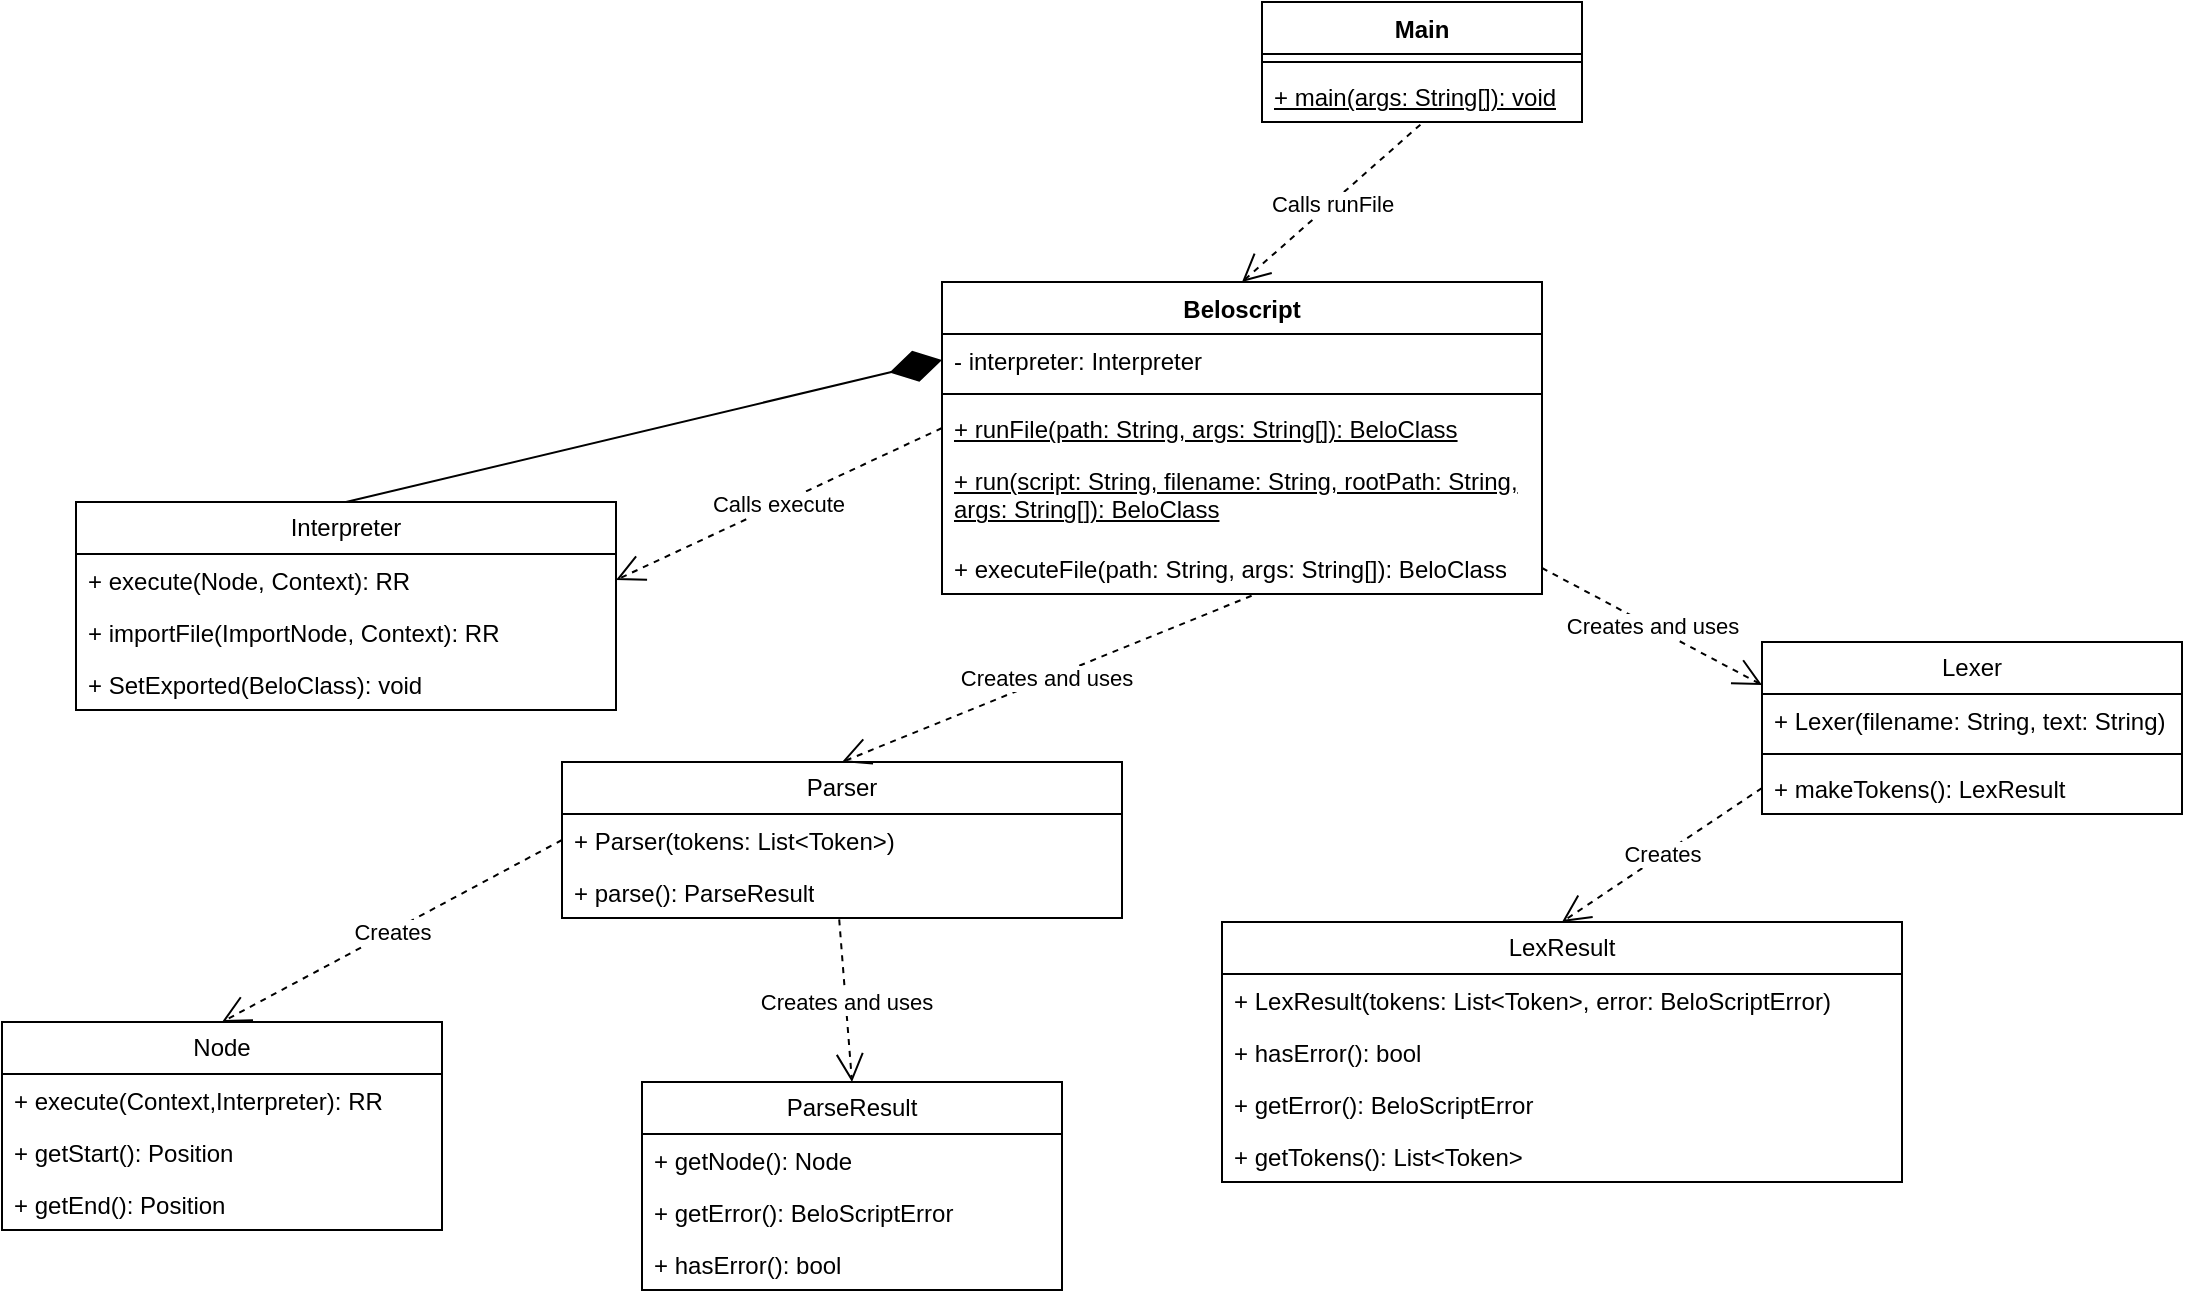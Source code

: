 <mxfile version="24.7.8">
  <diagram name="Page-1" id="lui7dFUHu4wAo5UPUXPy">
    <mxGraphModel dx="1867" dy="672" grid="1" gridSize="10" guides="1" tooltips="1" connect="1" arrows="1" fold="1" page="1" pageScale="1" pageWidth="827" pageHeight="1169" math="0" shadow="0">
      <root>
        <mxCell id="0" />
        <mxCell id="1" parent="0" />
        <mxCell id="W5OWJop9dzO6RKocAcoY-1" value="Main" style="swimlane;fontStyle=1;align=center;verticalAlign=top;childLayout=stackLayout;horizontal=1;startSize=26;horizontalStack=0;resizeParent=1;resizeParentMax=0;resizeLast=0;collapsible=1;marginBottom=0;whiteSpace=wrap;html=1;" parent="1" vertex="1">
          <mxGeometry x="180" y="140" width="160" height="60" as="geometry" />
        </mxCell>
        <mxCell id="W5OWJop9dzO6RKocAcoY-3" value="" style="line;strokeWidth=1;fillColor=none;align=left;verticalAlign=middle;spacingTop=-1;spacingLeft=3;spacingRight=3;rotatable=0;labelPosition=right;points=[];portConstraint=eastwest;strokeColor=inherit;" parent="W5OWJop9dzO6RKocAcoY-1" vertex="1">
          <mxGeometry y="26" width="160" height="8" as="geometry" />
        </mxCell>
        <mxCell id="W5OWJop9dzO6RKocAcoY-4" value="+ main(args: String[]): void" style="text;strokeColor=none;fillColor=none;align=left;verticalAlign=top;spacingLeft=4;spacingRight=4;overflow=hidden;rotatable=0;points=[[0,0.5],[1,0.5]];portConstraint=eastwest;whiteSpace=wrap;html=1;fontStyle=4" parent="W5OWJop9dzO6RKocAcoY-1" vertex="1">
          <mxGeometry y="34" width="160" height="26" as="geometry" />
        </mxCell>
        <mxCell id="W5OWJop9dzO6RKocAcoY-5" value="Beloscript" style="swimlane;fontStyle=1;align=center;verticalAlign=top;childLayout=stackLayout;horizontal=1;startSize=26;horizontalStack=0;resizeParent=1;resizeParentMax=0;resizeLast=0;collapsible=1;marginBottom=0;whiteSpace=wrap;html=1;" parent="1" vertex="1">
          <mxGeometry x="20" y="280" width="300" height="156" as="geometry" />
        </mxCell>
        <mxCell id="W5OWJop9dzO6RKocAcoY-9" value="- interpreter: Interpreter" style="text;strokeColor=none;fillColor=none;align=left;verticalAlign=top;spacingLeft=4;spacingRight=4;overflow=hidden;rotatable=0;points=[[0,0.5],[1,0.5]];portConstraint=eastwest;whiteSpace=wrap;html=1;" parent="W5OWJop9dzO6RKocAcoY-5" vertex="1">
          <mxGeometry y="26" width="300" height="26" as="geometry" />
        </mxCell>
        <mxCell id="W5OWJop9dzO6RKocAcoY-7" value="" style="line;strokeWidth=1;fillColor=none;align=left;verticalAlign=middle;spacingTop=-1;spacingLeft=3;spacingRight=3;rotatable=0;labelPosition=right;points=[];portConstraint=eastwest;strokeColor=inherit;" parent="W5OWJop9dzO6RKocAcoY-5" vertex="1">
          <mxGeometry y="52" width="300" height="8" as="geometry" />
        </mxCell>
        <mxCell id="W5OWJop9dzO6RKocAcoY-8" value="+ runFile(path: String, args: String[]): BeloClass" style="text;strokeColor=none;fillColor=none;align=left;verticalAlign=top;spacingLeft=4;spacingRight=4;overflow=hidden;rotatable=0;points=[[0,0.5],[1,0.5]];portConstraint=eastwest;whiteSpace=wrap;html=1;fontStyle=4" parent="W5OWJop9dzO6RKocAcoY-5" vertex="1">
          <mxGeometry y="60" width="300" height="26" as="geometry" />
        </mxCell>
        <mxCell id="30zDJJyHkMITQqcsQYiy-6" value="+ run(script: String, filename: String, rootPath: String, args: String[]): BeloClass" style="text;strokeColor=none;fillColor=none;align=left;verticalAlign=top;spacingLeft=4;spacingRight=4;overflow=hidden;rotatable=0;points=[[0,0.5],[1,0.5]];portConstraint=eastwest;whiteSpace=wrap;html=1;fontStyle=4" vertex="1" parent="W5OWJop9dzO6RKocAcoY-5">
          <mxGeometry y="86" width="300" height="44" as="geometry" />
        </mxCell>
        <mxCell id="30zDJJyHkMITQqcsQYiy-7" value="+ executeFile(path: String, args: String[]): BeloClass" style="text;strokeColor=none;fillColor=none;align=left;verticalAlign=top;spacingLeft=4;spacingRight=4;overflow=hidden;rotatable=0;points=[[0,0.5],[1,0.5]];portConstraint=eastwest;whiteSpace=wrap;html=1;" vertex="1" parent="W5OWJop9dzO6RKocAcoY-5">
          <mxGeometry y="130" width="300" height="26" as="geometry" />
        </mxCell>
        <mxCell id="30zDJJyHkMITQqcsQYiy-1" value="Interpreter" style="swimlane;fontStyle=0;childLayout=stackLayout;horizontal=1;startSize=26;fillColor=none;horizontalStack=0;resizeParent=1;resizeParentMax=0;resizeLast=0;collapsible=1;marginBottom=0;whiteSpace=wrap;html=1;" vertex="1" parent="1">
          <mxGeometry x="-413" y="390" width="270" height="104" as="geometry" />
        </mxCell>
        <mxCell id="30zDJJyHkMITQqcsQYiy-2" value="+ execute(Node, Context): RR" style="text;strokeColor=none;fillColor=none;align=left;verticalAlign=top;spacingLeft=4;spacingRight=4;overflow=hidden;rotatable=0;points=[[0,0.5],[1,0.5]];portConstraint=eastwest;whiteSpace=wrap;html=1;" vertex="1" parent="30zDJJyHkMITQqcsQYiy-1">
          <mxGeometry y="26" width="270" height="26" as="geometry" />
        </mxCell>
        <mxCell id="30zDJJyHkMITQqcsQYiy-3" value="+ importFile(ImportNode, Context): RR" style="text;strokeColor=none;fillColor=none;align=left;verticalAlign=top;spacingLeft=4;spacingRight=4;overflow=hidden;rotatable=0;points=[[0,0.5],[1,0.5]];portConstraint=eastwest;whiteSpace=wrap;html=1;" vertex="1" parent="30zDJJyHkMITQqcsQYiy-1">
          <mxGeometry y="52" width="270" height="26" as="geometry" />
        </mxCell>
        <mxCell id="30zDJJyHkMITQqcsQYiy-4" value="+ SetExported(BeloClass): void" style="text;strokeColor=none;fillColor=none;align=left;verticalAlign=top;spacingLeft=4;spacingRight=4;overflow=hidden;rotatable=0;points=[[0,0.5],[1,0.5]];portConstraint=eastwest;whiteSpace=wrap;html=1;" vertex="1" parent="30zDJJyHkMITQqcsQYiy-1">
          <mxGeometry y="78" width="270" height="26" as="geometry" />
        </mxCell>
        <mxCell id="30zDJJyHkMITQqcsQYiy-5" value="" style="endArrow=diamondThin;endFill=1;endSize=24;html=1;rounded=0;entryX=0;entryY=0.5;entryDx=0;entryDy=0;exitX=0.5;exitY=0;exitDx=0;exitDy=0;" edge="1" parent="1" source="30zDJJyHkMITQqcsQYiy-1" target="W5OWJop9dzO6RKocAcoY-9">
          <mxGeometry width="160" relative="1" as="geometry">
            <mxPoint x="200" y="520" as="sourcePoint" />
            <mxPoint x="360" y="520" as="targetPoint" />
          </mxGeometry>
        </mxCell>
        <mxCell id="30zDJJyHkMITQqcsQYiy-8" value="Lexer" style="swimlane;fontStyle=0;childLayout=stackLayout;horizontal=1;startSize=26;fillColor=none;horizontalStack=0;resizeParent=1;resizeParentMax=0;resizeLast=0;collapsible=1;marginBottom=0;whiteSpace=wrap;html=1;" vertex="1" parent="1">
          <mxGeometry x="430" y="460" width="210" height="86" as="geometry" />
        </mxCell>
        <mxCell id="30zDJJyHkMITQqcsQYiy-9" value="+ Lexer(filename: String, text: String)" style="text;strokeColor=none;fillColor=none;align=left;verticalAlign=top;spacingLeft=4;spacingRight=4;overflow=hidden;rotatable=0;points=[[0,0.5],[1,0.5]];portConstraint=eastwest;whiteSpace=wrap;html=1;" vertex="1" parent="30zDJJyHkMITQqcsQYiy-8">
          <mxGeometry y="26" width="210" height="26" as="geometry" />
        </mxCell>
        <mxCell id="30zDJJyHkMITQqcsQYiy-12" value="" style="line;strokeWidth=1;fillColor=none;align=left;verticalAlign=middle;spacingTop=-1;spacingLeft=3;spacingRight=3;rotatable=0;labelPosition=right;points=[];portConstraint=eastwest;strokeColor=inherit;" vertex="1" parent="30zDJJyHkMITQqcsQYiy-8">
          <mxGeometry y="52" width="210" height="8" as="geometry" />
        </mxCell>
        <mxCell id="30zDJJyHkMITQqcsQYiy-10" value="+ makeTokens(): LexResult" style="text;strokeColor=none;fillColor=none;align=left;verticalAlign=top;spacingLeft=4;spacingRight=4;overflow=hidden;rotatable=0;points=[[0,0.5],[1,0.5]];portConstraint=eastwest;whiteSpace=wrap;html=1;" vertex="1" parent="30zDJJyHkMITQqcsQYiy-8">
          <mxGeometry y="60" width="210" height="26" as="geometry" />
        </mxCell>
        <mxCell id="30zDJJyHkMITQqcsQYiy-13" value="Creates and uses" style="endArrow=open;endSize=12;dashed=1;html=1;rounded=0;exitX=1;exitY=0.5;exitDx=0;exitDy=0;entryX=0;entryY=0.25;entryDx=0;entryDy=0;" edge="1" parent="1" source="30zDJJyHkMITQqcsQYiy-7" target="30zDJJyHkMITQqcsQYiy-8">
          <mxGeometry x="-0.005" width="160" relative="1" as="geometry">
            <mxPoint x="320" y="480" as="sourcePoint" />
            <mxPoint x="480" y="480" as="targetPoint" />
            <mxPoint as="offset" />
          </mxGeometry>
        </mxCell>
        <mxCell id="30zDJJyHkMITQqcsQYiy-14" value="LexResult" style="swimlane;fontStyle=0;childLayout=stackLayout;horizontal=1;startSize=26;fillColor=none;horizontalStack=0;resizeParent=1;resizeParentMax=0;resizeLast=0;collapsible=1;marginBottom=0;whiteSpace=wrap;html=1;" vertex="1" parent="1">
          <mxGeometry x="160" y="600" width="340" height="130" as="geometry" />
        </mxCell>
        <mxCell id="30zDJJyHkMITQqcsQYiy-15" value="+ LexResult(tokens: List&amp;lt;Token&amp;gt;, error: BeloScriptError)" style="text;strokeColor=none;fillColor=none;align=left;verticalAlign=top;spacingLeft=4;spacingRight=4;overflow=hidden;rotatable=0;points=[[0,0.5],[1,0.5]];portConstraint=eastwest;whiteSpace=wrap;html=1;" vertex="1" parent="30zDJJyHkMITQqcsQYiy-14">
          <mxGeometry y="26" width="340" height="26" as="geometry" />
        </mxCell>
        <mxCell id="30zDJJyHkMITQqcsQYiy-16" value="+ hasError(): bool" style="text;strokeColor=none;fillColor=none;align=left;verticalAlign=top;spacingLeft=4;spacingRight=4;overflow=hidden;rotatable=0;points=[[0,0.5],[1,0.5]];portConstraint=eastwest;whiteSpace=wrap;html=1;" vertex="1" parent="30zDJJyHkMITQqcsQYiy-14">
          <mxGeometry y="52" width="340" height="26" as="geometry" />
        </mxCell>
        <mxCell id="30zDJJyHkMITQqcsQYiy-17" value="+ getError(): BeloScriptError" style="text;strokeColor=none;fillColor=none;align=left;verticalAlign=top;spacingLeft=4;spacingRight=4;overflow=hidden;rotatable=0;points=[[0,0.5],[1,0.5]];portConstraint=eastwest;whiteSpace=wrap;html=1;" vertex="1" parent="30zDJJyHkMITQqcsQYiy-14">
          <mxGeometry y="78" width="340" height="26" as="geometry" />
        </mxCell>
        <mxCell id="30zDJJyHkMITQqcsQYiy-18" value="+ getTokens(): List&amp;lt;Token&amp;gt;" style="text;strokeColor=none;fillColor=none;align=left;verticalAlign=top;spacingLeft=4;spacingRight=4;overflow=hidden;rotatable=0;points=[[0,0.5],[1,0.5]];portConstraint=eastwest;whiteSpace=wrap;html=1;" vertex="1" parent="30zDJJyHkMITQqcsQYiy-14">
          <mxGeometry y="104" width="340" height="26" as="geometry" />
        </mxCell>
        <mxCell id="30zDJJyHkMITQqcsQYiy-19" value="Creates" style="endArrow=open;endSize=12;dashed=1;html=1;rounded=0;exitX=0;exitY=0.5;exitDx=0;exitDy=0;entryX=0.5;entryY=0;entryDx=0;entryDy=0;" edge="1" parent="1" source="30zDJJyHkMITQqcsQYiy-10" target="30zDJJyHkMITQqcsQYiy-14">
          <mxGeometry width="160" relative="1" as="geometry">
            <mxPoint x="200" y="540" as="sourcePoint" />
            <mxPoint x="360" y="540" as="targetPoint" />
          </mxGeometry>
        </mxCell>
        <mxCell id="30zDJJyHkMITQqcsQYiy-20" value="Parser" style="swimlane;fontStyle=0;childLayout=stackLayout;horizontal=1;startSize=26;fillColor=none;horizontalStack=0;resizeParent=1;resizeParentMax=0;resizeLast=0;collapsible=1;marginBottom=0;whiteSpace=wrap;html=1;" vertex="1" parent="1">
          <mxGeometry x="-170" y="520" width="280" height="78" as="geometry" />
        </mxCell>
        <mxCell id="30zDJJyHkMITQqcsQYiy-21" value="+ Parser(tokens: List&amp;lt;Token&amp;gt;)" style="text;strokeColor=none;fillColor=none;align=left;verticalAlign=top;spacingLeft=4;spacingRight=4;overflow=hidden;rotatable=0;points=[[0,0.5],[1,0.5]];portConstraint=eastwest;whiteSpace=wrap;html=1;" vertex="1" parent="30zDJJyHkMITQqcsQYiy-20">
          <mxGeometry y="26" width="280" height="26" as="geometry" />
        </mxCell>
        <mxCell id="30zDJJyHkMITQqcsQYiy-22" value="+ parse(): ParseResult" style="text;strokeColor=none;fillColor=none;align=left;verticalAlign=top;spacingLeft=4;spacingRight=4;overflow=hidden;rotatable=0;points=[[0,0.5],[1,0.5]];portConstraint=eastwest;whiteSpace=wrap;html=1;" vertex="1" parent="30zDJJyHkMITQqcsQYiy-20">
          <mxGeometry y="52" width="280" height="26" as="geometry" />
        </mxCell>
        <mxCell id="30zDJJyHkMITQqcsQYiy-24" value="ParseResult" style="swimlane;fontStyle=0;childLayout=stackLayout;horizontal=1;startSize=26;fillColor=none;horizontalStack=0;resizeParent=1;resizeParentMax=0;resizeLast=0;collapsible=1;marginBottom=0;whiteSpace=wrap;html=1;" vertex="1" parent="1">
          <mxGeometry x="-130" y="680" width="210" height="104" as="geometry" />
        </mxCell>
        <mxCell id="30zDJJyHkMITQqcsQYiy-28" value="+ getNode(): Node" style="text;strokeColor=none;fillColor=none;align=left;verticalAlign=top;spacingLeft=4;spacingRight=4;overflow=hidden;rotatable=0;points=[[0,0.5],[1,0.5]];portConstraint=eastwest;whiteSpace=wrap;html=1;" vertex="1" parent="30zDJJyHkMITQqcsQYiy-24">
          <mxGeometry y="26" width="210" height="26" as="geometry" />
        </mxCell>
        <mxCell id="30zDJJyHkMITQqcsQYiy-29" value="+ getError(): BeloScriptError" style="text;strokeColor=none;fillColor=none;align=left;verticalAlign=top;spacingLeft=4;spacingRight=4;overflow=hidden;rotatable=0;points=[[0,0.5],[1,0.5]];portConstraint=eastwest;whiteSpace=wrap;html=1;" vertex="1" parent="30zDJJyHkMITQqcsQYiy-24">
          <mxGeometry y="52" width="210" height="26" as="geometry" />
        </mxCell>
        <mxCell id="30zDJJyHkMITQqcsQYiy-30" value="+ hasError(): bool" style="text;strokeColor=none;fillColor=none;align=left;verticalAlign=top;spacingLeft=4;spacingRight=4;overflow=hidden;rotatable=0;points=[[0,0.5],[1,0.5]];portConstraint=eastwest;whiteSpace=wrap;html=1;" vertex="1" parent="30zDJJyHkMITQqcsQYiy-24">
          <mxGeometry y="78" width="210" height="26" as="geometry" />
        </mxCell>
        <mxCell id="30zDJJyHkMITQqcsQYiy-31" value="Creates and uses" style="endArrow=open;endSize=12;dashed=1;html=1;rounded=0;exitX=0.495;exitY=1.026;exitDx=0;exitDy=0;entryX=0.5;entryY=0;entryDx=0;entryDy=0;exitPerimeter=0;" edge="1" parent="1" source="30zDJJyHkMITQqcsQYiy-22" target="30zDJJyHkMITQqcsQYiy-24">
          <mxGeometry width="160" relative="1" as="geometry">
            <mxPoint x="-30" y="630" as="sourcePoint" />
            <mxPoint x="130" y="630" as="targetPoint" />
          </mxGeometry>
        </mxCell>
        <mxCell id="30zDJJyHkMITQqcsQYiy-32" value="Creates and uses" style="endArrow=open;endSize=12;dashed=1;html=1;rounded=0;exitX=0.516;exitY=1.034;exitDx=0;exitDy=0;exitPerimeter=0;entryX=0.5;entryY=0;entryDx=0;entryDy=0;" edge="1" parent="1" source="30zDJJyHkMITQqcsQYiy-7" target="30zDJJyHkMITQqcsQYiy-20">
          <mxGeometry x="0.001" width="160" relative="1" as="geometry">
            <mxPoint x="90" y="500" as="sourcePoint" />
            <mxPoint x="250" y="500" as="targetPoint" />
            <mxPoint as="offset" />
          </mxGeometry>
        </mxCell>
        <mxCell id="30zDJJyHkMITQqcsQYiy-33" value="Node" style="swimlane;fontStyle=0;childLayout=stackLayout;horizontal=1;startSize=26;fillColor=none;horizontalStack=0;resizeParent=1;resizeParentMax=0;resizeLast=0;collapsible=1;marginBottom=0;whiteSpace=wrap;html=1;" vertex="1" parent="1">
          <mxGeometry x="-450" y="650" width="220" height="104" as="geometry" />
        </mxCell>
        <mxCell id="30zDJJyHkMITQqcsQYiy-34" value="+ execute(Context,Interpreter): RR" style="text;strokeColor=none;fillColor=none;align=left;verticalAlign=top;spacingLeft=4;spacingRight=4;overflow=hidden;rotatable=0;points=[[0,0.5],[1,0.5]];portConstraint=eastwest;whiteSpace=wrap;html=1;" vertex="1" parent="30zDJJyHkMITQqcsQYiy-33">
          <mxGeometry y="26" width="220" height="26" as="geometry" />
        </mxCell>
        <mxCell id="30zDJJyHkMITQqcsQYiy-35" value="+ getStart(): Position" style="text;strokeColor=none;fillColor=none;align=left;verticalAlign=top;spacingLeft=4;spacingRight=4;overflow=hidden;rotatable=0;points=[[0,0.5],[1,0.5]];portConstraint=eastwest;whiteSpace=wrap;html=1;" vertex="1" parent="30zDJJyHkMITQqcsQYiy-33">
          <mxGeometry y="52" width="220" height="26" as="geometry" />
        </mxCell>
        <mxCell id="30zDJJyHkMITQqcsQYiy-39" value="+ getEnd(): Position" style="text;strokeColor=none;fillColor=none;align=left;verticalAlign=top;spacingLeft=4;spacingRight=4;overflow=hidden;rotatable=0;points=[[0,0.5],[1,0.5]];portConstraint=eastwest;whiteSpace=wrap;html=1;" vertex="1" parent="30zDJJyHkMITQqcsQYiy-33">
          <mxGeometry y="78" width="220" height="26" as="geometry" />
        </mxCell>
        <mxCell id="30zDJJyHkMITQqcsQYiy-40" value="Creates" style="endArrow=open;endSize=12;dashed=1;html=1;rounded=0;exitX=0;exitY=0.5;exitDx=0;exitDy=0;entryX=0.5;entryY=0;entryDx=0;entryDy=0;" edge="1" parent="1" source="30zDJJyHkMITQqcsQYiy-21" target="30zDJJyHkMITQqcsQYiy-33">
          <mxGeometry width="160" relative="1" as="geometry">
            <mxPoint x="-420" y="610" as="sourcePoint" />
            <mxPoint x="-260" y="610" as="targetPoint" />
          </mxGeometry>
        </mxCell>
        <mxCell id="30zDJJyHkMITQqcsQYiy-42" value="Calls runFile" style="endArrow=open;endSize=12;dashed=1;html=1;rounded=0;exitX=0.495;exitY=1.051;exitDx=0;exitDy=0;exitPerimeter=0;entryX=0.5;entryY=0;entryDx=0;entryDy=0;" edge="1" parent="1" source="W5OWJop9dzO6RKocAcoY-4" target="W5OWJop9dzO6RKocAcoY-5">
          <mxGeometry width="160" relative="1" as="geometry">
            <mxPoint x="120" y="250" as="sourcePoint" />
            <mxPoint x="280" y="250" as="targetPoint" />
          </mxGeometry>
        </mxCell>
        <mxCell id="30zDJJyHkMITQqcsQYiy-43" value="Calls execute" style="endArrow=open;endSize=12;dashed=1;html=1;rounded=0;exitX=0;exitY=0.5;exitDx=0;exitDy=0;entryX=1;entryY=0.5;entryDx=0;entryDy=0;" edge="1" parent="1" source="W5OWJop9dzO6RKocAcoY-8" target="30zDJJyHkMITQqcsQYiy-2">
          <mxGeometry width="160" relative="1" as="geometry">
            <mxPoint x="-70" y="420" as="sourcePoint" />
            <mxPoint x="90" y="420" as="targetPoint" />
          </mxGeometry>
        </mxCell>
      </root>
    </mxGraphModel>
  </diagram>
</mxfile>
